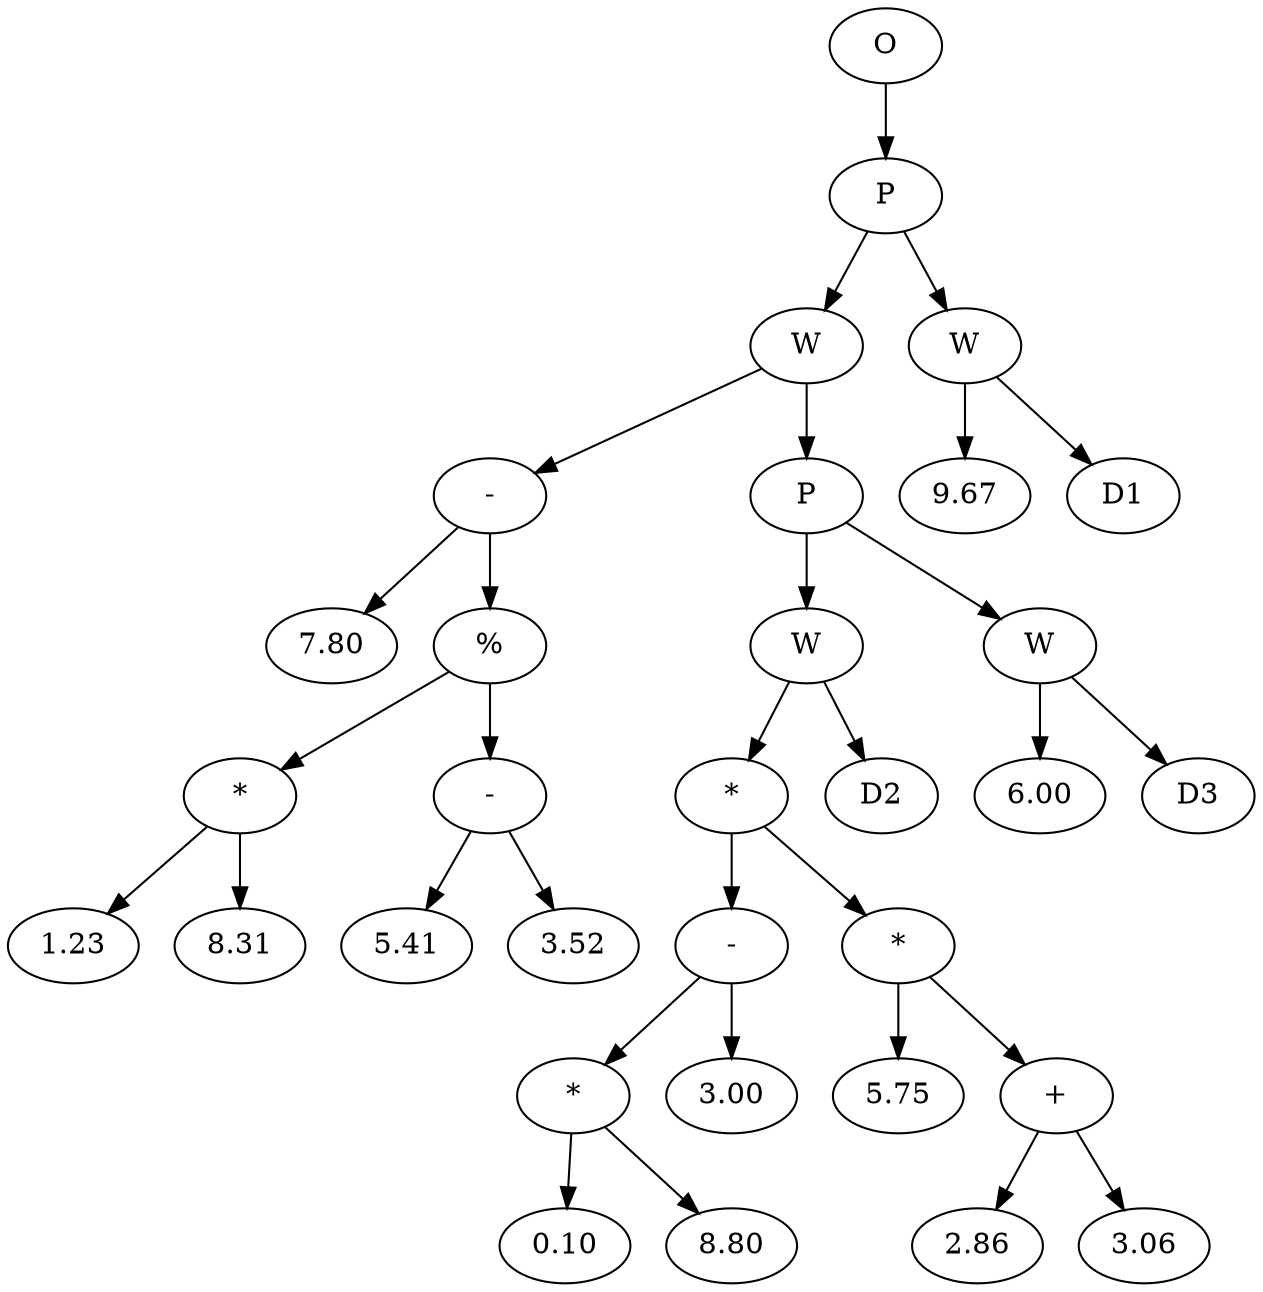 // Tree
digraph {
	11545314 [label=O]
	11545315 [label=P]
	11545314 -> 11545315
	11545316 [label=W]
	11545315 -> 11545316
	11545317 [label="-"]
	11545316 -> 11545317
	11545318 [label=7.80]
	11545317 -> 11545318
	11545319 [label="%"]
	11545317 -> 11545319
	11545320 [label="*"]
	11545319 -> 11545320
	11545321 [label=1.23]
	11545320 -> 11545321
	11545322 [label=8.31]
	11545320 -> 11545322
	11545323 [label="-"]
	11545319 -> 11545323
	11545324 [label=5.41]
	11545323 -> 11545324
	11545325 [label=3.52]
	11545323 -> 11545325
	11545326 [label=P]
	11545316 -> 11545326
	11545327 [label=W]
	11545326 -> 11545327
	11545328 [label="*"]
	11545327 -> 11545328
	11545329 [label="-"]
	11545328 -> 11545329
	11545330 [label="*"]
	11545329 -> 11545330
	11545331 [label=0.10]
	11545330 -> 11545331
	11545332 [label=8.80]
	11545330 -> 11545332
	11545333 [label=3.00]
	11545329 -> 11545333
	11545334 [label="*"]
	11545328 -> 11545334
	11545335 [label=5.75]
	11545334 -> 11545335
	11545336 [label="+"]
	11545334 -> 11545336
	11545337 [label=2.86]
	11545336 -> 11545337
	11545338 [label=3.06]
	11545336 -> 11545338
	11545339 [label=D2]
	11545327 -> 11545339
	11545340 [label=W]
	11545326 -> 11545340
	11545341 [label=6.00]
	11545340 -> 11545341
	11545342 [label=D3]
	11545340 -> 11545342
	11545343 [label=W]
	11545315 -> 11545343
	11545344 [label=9.67]
	11545343 -> 11545344
	11545345 [label=D1]
	11545343 -> 11545345
}
